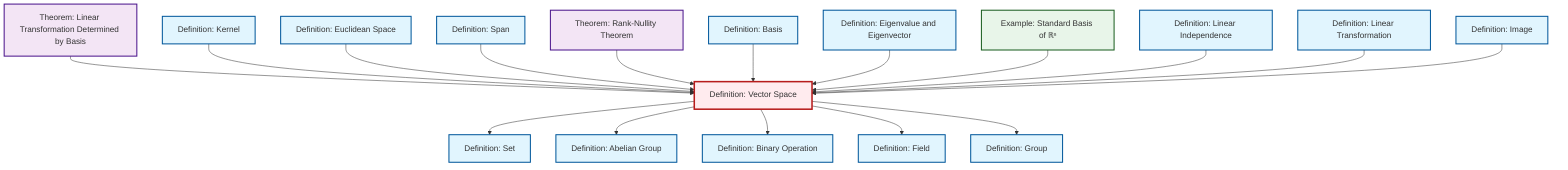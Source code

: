 graph TD
    classDef definition fill:#e1f5fe,stroke:#01579b,stroke-width:2px
    classDef theorem fill:#f3e5f5,stroke:#4a148c,stroke-width:2px
    classDef axiom fill:#fff3e0,stroke:#e65100,stroke-width:2px
    classDef example fill:#e8f5e9,stroke:#1b5e20,stroke-width:2px
    classDef current fill:#ffebee,stroke:#b71c1c,stroke-width:3px
    def-abelian-group["Definition: Abelian Group"]:::definition
    def-set["Definition: Set"]:::definition
    thm-linear-transformation-basis["Theorem: Linear Transformation Determined by Basis"]:::theorem
    thm-rank-nullity["Theorem: Rank-Nullity Theorem"]:::theorem
    def-field["Definition: Field"]:::definition
    def-image["Definition: Image"]:::definition
    ex-standard-basis-rn["Example: Standard Basis of ℝⁿ"]:::example
    def-euclidean-space["Definition: Euclidean Space"]:::definition
    def-group["Definition: Group"]:::definition
    def-linear-transformation["Definition: Linear Transformation"]:::definition
    def-eigenvalue-eigenvector["Definition: Eigenvalue and Eigenvector"]:::definition
    def-vector-space["Definition: Vector Space"]:::definition
    def-span["Definition: Span"]:::definition
    def-binary-operation["Definition: Binary Operation"]:::definition
    def-linear-independence["Definition: Linear Independence"]:::definition
    def-basis["Definition: Basis"]:::definition
    def-kernel["Definition: Kernel"]:::definition
    def-vector-space --> def-set
    thm-linear-transformation-basis --> def-vector-space
    def-kernel --> def-vector-space
    def-euclidean-space --> def-vector-space
    def-span --> def-vector-space
    thm-rank-nullity --> def-vector-space
    def-basis --> def-vector-space
    def-vector-space --> def-abelian-group
    def-vector-space --> def-binary-operation
    def-eigenvalue-eigenvector --> def-vector-space
    ex-standard-basis-rn --> def-vector-space
    def-linear-independence --> def-vector-space
    def-vector-space --> def-field
    def-linear-transformation --> def-vector-space
    def-image --> def-vector-space
    def-vector-space --> def-group
    class def-vector-space current